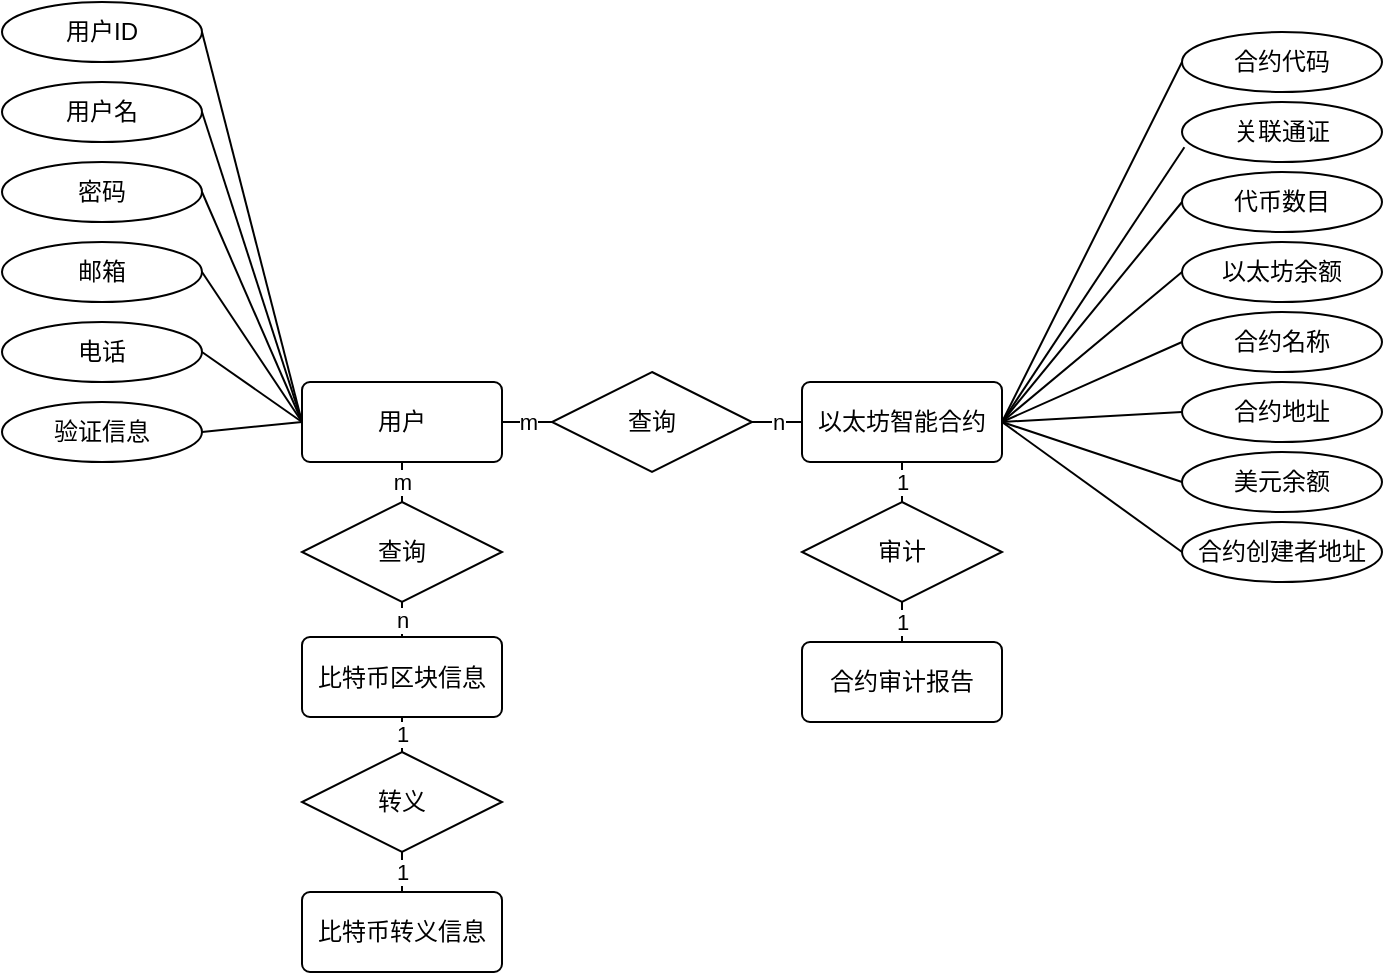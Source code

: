 <mxfile version="14.4.2" type="github">
  <diagram id="R2lEEEUBdFMjLlhIrx00" name="Page-1">
    <mxGraphModel dx="865" dy="1614" grid="1" gridSize="10" guides="1" tooltips="1" connect="1" arrows="1" fold="1" page="1" pageScale="1" pageWidth="850" pageHeight="1100" math="0" shadow="0" extFonts="Permanent Marker^https://fonts.googleapis.com/css?family=Permanent+Marker">
      <root>
        <mxCell id="0" />
        <mxCell id="1" parent="0" />
        <mxCell id="hVogDAWBeh3BI3Ig1OgH-1" value="用户" style="rounded=1;arcSize=10;whiteSpace=wrap;html=1;align=center;" vertex="1" parent="1">
          <mxGeometry x="230" y="155" width="100" height="40" as="geometry" />
        </mxCell>
        <mxCell id="hVogDAWBeh3BI3Ig1OgH-2" value="用户ID" style="ellipse;whiteSpace=wrap;html=1;align=center;" vertex="1" parent="1">
          <mxGeometry x="80" y="-35" width="100" height="30" as="geometry" />
        </mxCell>
        <mxCell id="hVogDAWBeh3BI3Ig1OgH-3" value="审计" style="rhombus;whiteSpace=wrap;html=1;" vertex="1" parent="1">
          <mxGeometry x="480" y="215" width="100" height="50" as="geometry" />
        </mxCell>
        <mxCell id="hVogDAWBeh3BI3Ig1OgH-4" value="以太坊智能合约" style="rounded=1;arcSize=10;whiteSpace=wrap;html=1;align=center;" vertex="1" parent="1">
          <mxGeometry x="480" y="155" width="100" height="40" as="geometry" />
        </mxCell>
        <mxCell id="hVogDAWBeh3BI3Ig1OgH-5" value="合约审计报告" style="rounded=1;arcSize=10;whiteSpace=wrap;html=1;align=center;" vertex="1" parent="1">
          <mxGeometry x="480" y="285" width="100" height="40" as="geometry" />
        </mxCell>
        <mxCell id="hVogDAWBeh3BI3Ig1OgH-7" value="比特币区块信息" style="rounded=1;arcSize=10;whiteSpace=wrap;html=1;align=center;" vertex="1" parent="1">
          <mxGeometry x="230" y="282.5" width="100" height="40" as="geometry" />
        </mxCell>
        <mxCell id="hVogDAWBeh3BI3Ig1OgH-8" value="比特币转义信息" style="rounded=1;arcSize=10;whiteSpace=wrap;html=1;align=center;" vertex="1" parent="1">
          <mxGeometry x="230" y="410" width="100" height="40" as="geometry" />
        </mxCell>
        <mxCell id="hVogDAWBeh3BI3Ig1OgH-9" value="用户名" style="ellipse;whiteSpace=wrap;html=1;align=center;" vertex="1" parent="1">
          <mxGeometry x="80" y="5" width="100" height="30" as="geometry" />
        </mxCell>
        <mxCell id="hVogDAWBeh3BI3Ig1OgH-10" value="密码" style="ellipse;whiteSpace=wrap;html=1;align=center;" vertex="1" parent="1">
          <mxGeometry x="80" y="45" width="100" height="30" as="geometry" />
        </mxCell>
        <mxCell id="hVogDAWBeh3BI3Ig1OgH-11" value="邮箱" style="ellipse;whiteSpace=wrap;html=1;align=center;" vertex="1" parent="1">
          <mxGeometry x="80" y="85" width="100" height="30" as="geometry" />
        </mxCell>
        <mxCell id="hVogDAWBeh3BI3Ig1OgH-12" value="电话" style="ellipse;whiteSpace=wrap;html=1;align=center;" vertex="1" parent="1">
          <mxGeometry x="80" y="125" width="100" height="30" as="geometry" />
        </mxCell>
        <mxCell id="hVogDAWBeh3BI3Ig1OgH-13" value="验证信息" style="ellipse;whiteSpace=wrap;html=1;align=center;" vertex="1" parent="1">
          <mxGeometry x="80" y="165" width="100" height="30" as="geometry" />
        </mxCell>
        <mxCell id="hVogDAWBeh3BI3Ig1OgH-15" value="" style="endArrow=none;html=1;exitX=1;exitY=0.5;exitDx=0;exitDy=0;entryX=0;entryY=0.5;entryDx=0;entryDy=0;" edge="1" parent="1" source="hVogDAWBeh3BI3Ig1OgH-2" target="hVogDAWBeh3BI3Ig1OgH-1">
          <mxGeometry width="50" height="50" relative="1" as="geometry">
            <mxPoint x="310" y="115" as="sourcePoint" />
            <mxPoint x="360" y="65" as="targetPoint" />
          </mxGeometry>
        </mxCell>
        <mxCell id="hVogDAWBeh3BI3Ig1OgH-16" value="" style="endArrow=none;html=1;exitX=1;exitY=0.5;exitDx=0;exitDy=0;entryX=0;entryY=0.5;entryDx=0;entryDy=0;" edge="1" parent="1" source="hVogDAWBeh3BI3Ig1OgH-9" target="hVogDAWBeh3BI3Ig1OgH-1">
          <mxGeometry width="50" height="50" relative="1" as="geometry">
            <mxPoint x="400" as="sourcePoint" />
            <mxPoint x="480" y="95" as="targetPoint" />
          </mxGeometry>
        </mxCell>
        <mxCell id="hVogDAWBeh3BI3Ig1OgH-17" value="" style="endArrow=none;html=1;exitX=1;exitY=0.5;exitDx=0;exitDy=0;entryX=0;entryY=0.5;entryDx=0;entryDy=0;" edge="1" parent="1" source="hVogDAWBeh3BI3Ig1OgH-10" target="hVogDAWBeh3BI3Ig1OgH-1">
          <mxGeometry width="50" height="50" relative="1" as="geometry">
            <mxPoint x="480" as="sourcePoint" />
            <mxPoint x="560" y="95" as="targetPoint" />
          </mxGeometry>
        </mxCell>
        <mxCell id="hVogDAWBeh3BI3Ig1OgH-18" value="" style="endArrow=none;html=1;exitX=1;exitY=0.5;exitDx=0;exitDy=0;entryX=0;entryY=0.5;entryDx=0;entryDy=0;" edge="1" parent="1" source="hVogDAWBeh3BI3Ig1OgH-12" target="hVogDAWBeh3BI3Ig1OgH-1">
          <mxGeometry width="50" height="50" relative="1" as="geometry">
            <mxPoint x="220" y="182.5" as="sourcePoint" />
            <mxPoint x="300" y="277.5" as="targetPoint" />
          </mxGeometry>
        </mxCell>
        <mxCell id="hVogDAWBeh3BI3Ig1OgH-19" value="" style="endArrow=none;html=1;exitX=1;exitY=0.5;exitDx=0;exitDy=0;entryX=0;entryY=0.5;entryDx=0;entryDy=0;" edge="1" parent="1" source="hVogDAWBeh3BI3Ig1OgH-11" target="hVogDAWBeh3BI3Ig1OgH-1">
          <mxGeometry width="50" height="50" relative="1" as="geometry">
            <mxPoint x="360" y="100" as="sourcePoint" />
            <mxPoint x="660" y="125" as="targetPoint" />
          </mxGeometry>
        </mxCell>
        <mxCell id="hVogDAWBeh3BI3Ig1OgH-20" value="" style="endArrow=none;html=1;exitX=1;exitY=0.5;exitDx=0;exitDy=0;entryX=0;entryY=0.5;entryDx=0;entryDy=0;" edge="1" parent="1" source="hVogDAWBeh3BI3Ig1OgH-13" target="hVogDAWBeh3BI3Ig1OgH-1">
          <mxGeometry width="50" height="50" relative="1" as="geometry">
            <mxPoint x="210" y="200" as="sourcePoint" />
            <mxPoint x="290" y="295" as="targetPoint" />
          </mxGeometry>
        </mxCell>
        <mxCell id="hVogDAWBeh3BI3Ig1OgH-21" value="合约代码" style="ellipse;whiteSpace=wrap;html=1;align=center;" vertex="1" parent="1">
          <mxGeometry x="670" y="-20" width="100" height="30" as="geometry" />
        </mxCell>
        <mxCell id="hVogDAWBeh3BI3Ig1OgH-22" value="代币数目" style="ellipse;whiteSpace=wrap;html=1;align=center;" vertex="1" parent="1">
          <mxGeometry x="670" y="50" width="100" height="30" as="geometry" />
        </mxCell>
        <mxCell id="hVogDAWBeh3BI3Ig1OgH-23" value="关联通证" style="ellipse;whiteSpace=wrap;html=1;align=center;" vertex="1" parent="1">
          <mxGeometry x="670" y="15" width="100" height="30" as="geometry" />
        </mxCell>
        <mxCell id="hVogDAWBeh3BI3Ig1OgH-24" value="合约创建者地址" style="ellipse;whiteSpace=wrap;html=1;align=center;" vertex="1" parent="1">
          <mxGeometry x="670" y="225" width="100" height="30" as="geometry" />
        </mxCell>
        <mxCell id="hVogDAWBeh3BI3Ig1OgH-25" value="美元余额" style="ellipse;whiteSpace=wrap;html=1;align=center;" vertex="1" parent="1">
          <mxGeometry x="670" y="190" width="100" height="30" as="geometry" />
        </mxCell>
        <mxCell id="hVogDAWBeh3BI3Ig1OgH-26" value="以太坊余额" style="ellipse;whiteSpace=wrap;html=1;align=center;" vertex="1" parent="1">
          <mxGeometry x="670" y="85" width="100" height="30" as="geometry" />
        </mxCell>
        <mxCell id="hVogDAWBeh3BI3Ig1OgH-27" value="合约名称" style="ellipse;whiteSpace=wrap;html=1;align=center;" vertex="1" parent="1">
          <mxGeometry x="670" y="120" width="100" height="30" as="geometry" />
        </mxCell>
        <mxCell id="hVogDAWBeh3BI3Ig1OgH-28" value="合约地址" style="ellipse;whiteSpace=wrap;html=1;align=center;" vertex="1" parent="1">
          <mxGeometry x="670" y="155" width="100" height="30" as="geometry" />
        </mxCell>
        <mxCell id="hVogDAWBeh3BI3Ig1OgH-29" value="" style="endArrow=none;html=1;exitX=0;exitY=0.5;exitDx=0;exitDy=0;entryX=1;entryY=0.5;entryDx=0;entryDy=0;" edge="1" parent="1" source="hVogDAWBeh3BI3Ig1OgH-21" target="hVogDAWBeh3BI3Ig1OgH-4">
          <mxGeometry width="50" height="50" relative="1" as="geometry">
            <mxPoint x="510" y="32.5" as="sourcePoint" />
            <mxPoint x="560" y="137.5" as="targetPoint" />
          </mxGeometry>
        </mxCell>
        <mxCell id="hVogDAWBeh3BI3Ig1OgH-31" value="" style="endArrow=none;html=1;exitX=0.012;exitY=0.753;exitDx=0;exitDy=0;entryX=1;entryY=0.5;entryDx=0;entryDy=0;exitPerimeter=0;" edge="1" parent="1" source="hVogDAWBeh3BI3Ig1OgH-23" target="hVogDAWBeh3BI3Ig1OgH-4">
          <mxGeometry width="50" height="50" relative="1" as="geometry">
            <mxPoint x="650" y="102.5" as="sourcePoint" />
            <mxPoint x="480" y="192.5" as="targetPoint" />
          </mxGeometry>
        </mxCell>
        <mxCell id="hVogDAWBeh3BI3Ig1OgH-32" value="" style="endArrow=none;html=1;exitX=0;exitY=0.5;exitDx=0;exitDy=0;entryX=1;entryY=0.5;entryDx=0;entryDy=0;" edge="1" parent="1" source="hVogDAWBeh3BI3Ig1OgH-22" target="hVogDAWBeh3BI3Ig1OgH-4">
          <mxGeometry width="50" height="50" relative="1" as="geometry">
            <mxPoint x="630" y="122.5" as="sourcePoint" />
            <mxPoint x="460" y="212.5" as="targetPoint" />
          </mxGeometry>
        </mxCell>
        <mxCell id="hVogDAWBeh3BI3Ig1OgH-33" value="" style="endArrow=none;html=1;exitX=0;exitY=0.5;exitDx=0;exitDy=0;entryX=1;entryY=0.5;entryDx=0;entryDy=0;" edge="1" parent="1" source="hVogDAWBeh3BI3Ig1OgH-26" target="hVogDAWBeh3BI3Ig1OgH-4">
          <mxGeometry width="50" height="50" relative="1" as="geometry">
            <mxPoint x="600" y="152.5" as="sourcePoint" />
            <mxPoint x="430" y="242.5" as="targetPoint" />
          </mxGeometry>
        </mxCell>
        <mxCell id="hVogDAWBeh3BI3Ig1OgH-34" value="" style="endArrow=none;html=1;exitX=0;exitY=0.5;exitDx=0;exitDy=0;entryX=1;entryY=0.5;entryDx=0;entryDy=0;" edge="1" parent="1" source="hVogDAWBeh3BI3Ig1OgH-27" target="hVogDAWBeh3BI3Ig1OgH-4">
          <mxGeometry width="50" height="50" relative="1" as="geometry">
            <mxPoint x="590" y="177.5" as="sourcePoint" />
            <mxPoint x="420" y="267.5" as="targetPoint" />
          </mxGeometry>
        </mxCell>
        <mxCell id="hVogDAWBeh3BI3Ig1OgH-35" value="" style="endArrow=none;html=1;exitX=0;exitY=0.5;exitDx=0;exitDy=0;entryX=1;entryY=0.5;entryDx=0;entryDy=0;" edge="1" parent="1" source="hVogDAWBeh3BI3Ig1OgH-28" target="hVogDAWBeh3BI3Ig1OgH-4">
          <mxGeometry width="50" height="50" relative="1" as="geometry">
            <mxPoint x="535" y="197.5" as="sourcePoint" />
            <mxPoint x="365" y="287.5" as="targetPoint" />
          </mxGeometry>
        </mxCell>
        <mxCell id="hVogDAWBeh3BI3Ig1OgH-36" value="" style="endArrow=none;html=1;exitX=0;exitY=0.5;exitDx=0;exitDy=0;entryX=1;entryY=0.5;entryDx=0;entryDy=0;" edge="1" parent="1" source="hVogDAWBeh3BI3Ig1OgH-25" target="hVogDAWBeh3BI3Ig1OgH-4">
          <mxGeometry width="50" height="50" relative="1" as="geometry">
            <mxPoint x="510" y="217.5" as="sourcePoint" />
            <mxPoint x="340" y="307.5" as="targetPoint" />
          </mxGeometry>
        </mxCell>
        <mxCell id="hVogDAWBeh3BI3Ig1OgH-37" value="" style="endArrow=none;html=1;exitX=0;exitY=0.5;exitDx=0;exitDy=0;entryX=1;entryY=0.5;entryDx=0;entryDy=0;" edge="1" parent="1" source="hVogDAWBeh3BI3Ig1OgH-24" target="hVogDAWBeh3BI3Ig1OgH-4">
          <mxGeometry width="50" height="50" relative="1" as="geometry">
            <mxPoint x="680" y="192.5" as="sourcePoint" />
            <mxPoint x="470" y="307.5" as="targetPoint" />
          </mxGeometry>
        </mxCell>
        <mxCell id="hVogDAWBeh3BI3Ig1OgH-38" value="查询" style="rhombus;whiteSpace=wrap;html=1;" vertex="1" parent="1">
          <mxGeometry x="355" y="150" width="100" height="50" as="geometry" />
        </mxCell>
        <mxCell id="hVogDAWBeh3BI3Ig1OgH-39" value="查询" style="rhombus;whiteSpace=wrap;html=1;" vertex="1" parent="1">
          <mxGeometry x="230" y="215" width="100" height="50" as="geometry" />
        </mxCell>
        <mxCell id="hVogDAWBeh3BI3Ig1OgH-40" value="转义" style="rhombus;whiteSpace=wrap;html=1;" vertex="1" parent="1">
          <mxGeometry x="230" y="340" width="100" height="50" as="geometry" />
        </mxCell>
        <mxCell id="hVogDAWBeh3BI3Ig1OgH-42" value="m" style="endArrow=none;html=1;exitX=1;exitY=0.5;exitDx=0;exitDy=0;entryX=0;entryY=0.5;entryDx=0;entryDy=0;" edge="1" parent="1" source="hVogDAWBeh3BI3Ig1OgH-1" target="hVogDAWBeh3BI3Ig1OgH-38">
          <mxGeometry width="50" height="50" relative="1" as="geometry">
            <mxPoint x="240" y="370" as="sourcePoint" />
            <mxPoint x="290" y="320" as="targetPoint" />
          </mxGeometry>
        </mxCell>
        <mxCell id="hVogDAWBeh3BI3Ig1OgH-43" value="n" style="endArrow=none;html=1;entryX=0;entryY=0.5;entryDx=0;entryDy=0;exitX=1;exitY=0.5;exitDx=0;exitDy=0;" edge="1" parent="1" source="hVogDAWBeh3BI3Ig1OgH-38" target="hVogDAWBeh3BI3Ig1OgH-4">
          <mxGeometry width="50" height="50" relative="1" as="geometry">
            <mxPoint x="455" y="175" as="sourcePoint" />
            <mxPoint x="480" y="175" as="targetPoint" />
          </mxGeometry>
        </mxCell>
        <mxCell id="hVogDAWBeh3BI3Ig1OgH-44" value="1" style="endArrow=none;html=1;entryX=0.5;entryY=1;entryDx=0;entryDy=0;exitX=0.5;exitY=0;exitDx=0;exitDy=0;" edge="1" parent="1" source="hVogDAWBeh3BI3Ig1OgH-3" target="hVogDAWBeh3BI3Ig1OgH-4">
          <mxGeometry width="50" height="50" relative="1" as="geometry">
            <mxPoint x="465" y="185" as="sourcePoint" />
            <mxPoint x="490" y="185" as="targetPoint" />
          </mxGeometry>
        </mxCell>
        <mxCell id="hVogDAWBeh3BI3Ig1OgH-45" value="1" style="endArrow=none;html=1;entryX=0.5;entryY=0;entryDx=0;entryDy=0;exitX=0.5;exitY=1;exitDx=0;exitDy=0;" edge="1" parent="1" source="hVogDAWBeh3BI3Ig1OgH-3" target="hVogDAWBeh3BI3Ig1OgH-5">
          <mxGeometry width="50" height="50" relative="1" as="geometry">
            <mxPoint x="475" y="195" as="sourcePoint" />
            <mxPoint x="500" y="195" as="targetPoint" />
          </mxGeometry>
        </mxCell>
        <mxCell id="hVogDAWBeh3BI3Ig1OgH-46" value="n" style="endArrow=none;html=1;entryX=0.5;entryY=1;entryDx=0;entryDy=0;exitX=0.5;exitY=0;exitDx=0;exitDy=0;" edge="1" parent="1" source="hVogDAWBeh3BI3Ig1OgH-7" target="hVogDAWBeh3BI3Ig1OgH-39">
          <mxGeometry width="50" height="50" relative="1" as="geometry">
            <mxPoint x="540" y="225" as="sourcePoint" />
            <mxPoint x="540" y="205" as="targetPoint" />
          </mxGeometry>
        </mxCell>
        <mxCell id="hVogDAWBeh3BI3Ig1OgH-47" value="m" style="endArrow=none;html=1;entryX=0.5;entryY=1;entryDx=0;entryDy=0;exitX=0.5;exitY=0;exitDx=0;exitDy=0;" edge="1" parent="1" source="hVogDAWBeh3BI3Ig1OgH-39" target="hVogDAWBeh3BI3Ig1OgH-1">
          <mxGeometry width="50" height="50" relative="1" as="geometry">
            <mxPoint x="550" y="235" as="sourcePoint" />
            <mxPoint x="550" y="215" as="targetPoint" />
          </mxGeometry>
        </mxCell>
        <mxCell id="hVogDAWBeh3BI3Ig1OgH-48" value="1" style="endArrow=none;html=1;entryX=0.5;entryY=1;entryDx=0;entryDy=0;exitX=0.5;exitY=0;exitDx=0;exitDy=0;" edge="1" parent="1" source="hVogDAWBeh3BI3Ig1OgH-40" target="hVogDAWBeh3BI3Ig1OgH-7">
          <mxGeometry width="50" height="50" relative="1" as="geometry">
            <mxPoint x="290" y="292.5" as="sourcePoint" />
            <mxPoint x="290" y="275" as="targetPoint" />
          </mxGeometry>
        </mxCell>
        <mxCell id="hVogDAWBeh3BI3Ig1OgH-49" value="1" style="endArrow=none;html=1;entryX=0.5;entryY=1;entryDx=0;entryDy=0;exitX=0.5;exitY=0;exitDx=0;exitDy=0;" edge="1" parent="1" source="hVogDAWBeh3BI3Ig1OgH-8" target="hVogDAWBeh3BI3Ig1OgH-40">
          <mxGeometry width="50" height="50" relative="1" as="geometry">
            <mxPoint x="300" y="302.5" as="sourcePoint" />
            <mxPoint x="300" y="285" as="targetPoint" />
          </mxGeometry>
        </mxCell>
      </root>
    </mxGraphModel>
  </diagram>
</mxfile>
